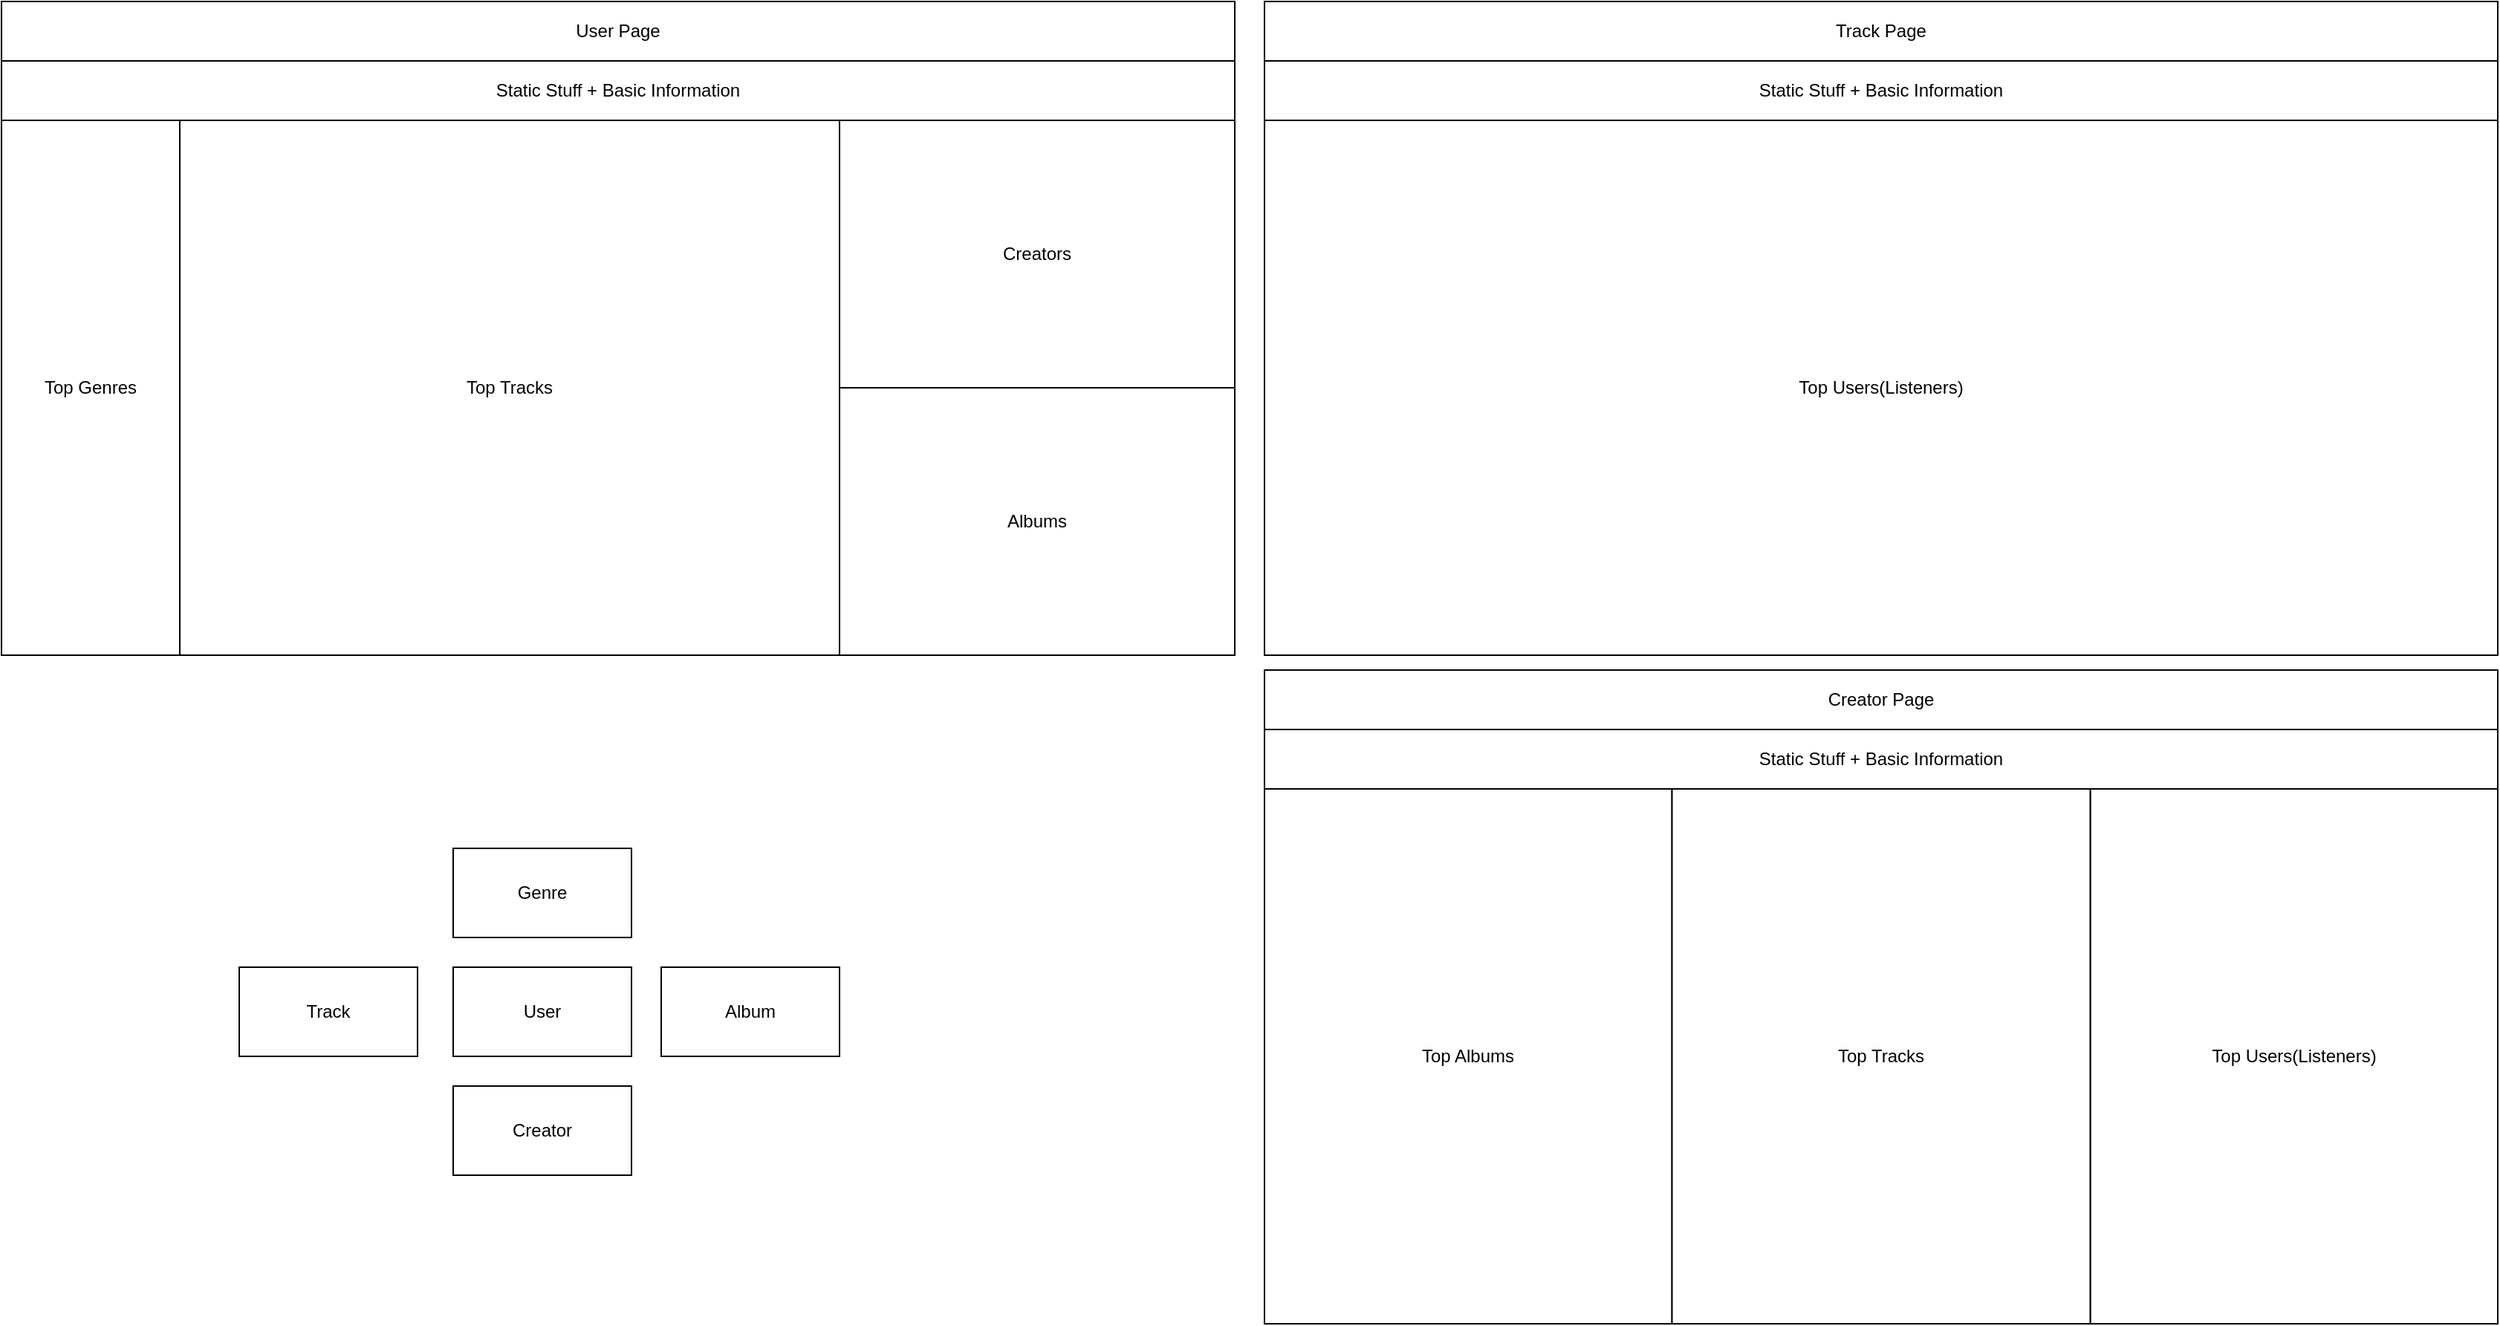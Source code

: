 <mxfile version="26.1.3">
  <diagram name="Page-1" id="Q9-1I_g1rsCJmoO4rFUp">
    <mxGraphModel dx="1687" dy="908" grid="1" gridSize="10" guides="1" tooltips="1" connect="1" arrows="1" fold="1" page="1" pageScale="1" pageWidth="827" pageHeight="1169" math="0" shadow="0">
      <root>
        <mxCell id="0" />
        <mxCell id="1" parent="0" />
        <mxCell id="uJpShLV4zQBpKt44rVRt-1" value="Track" style="rounded=0;whiteSpace=wrap;html=1;" vertex="1" parent="1">
          <mxGeometry x="160" y="650" width="120" height="60" as="geometry" />
        </mxCell>
        <mxCell id="uJpShLV4zQBpKt44rVRt-2" value="Album" style="rounded=0;whiteSpace=wrap;html=1;" vertex="1" parent="1">
          <mxGeometry x="444" y="650" width="120" height="60" as="geometry" />
        </mxCell>
        <mxCell id="uJpShLV4zQBpKt44rVRt-3" value="Creator" style="rounded=0;whiteSpace=wrap;html=1;" vertex="1" parent="1">
          <mxGeometry x="304" y="730" width="120" height="60" as="geometry" />
        </mxCell>
        <mxCell id="uJpShLV4zQBpKt44rVRt-4" value="User" style="rounded=0;whiteSpace=wrap;html=1;" vertex="1" parent="1">
          <mxGeometry x="304" y="650" width="120" height="60" as="geometry" />
        </mxCell>
        <mxCell id="uJpShLV4zQBpKt44rVRt-5" value="Genre" style="rounded=0;whiteSpace=wrap;html=1;" vertex="1" parent="1">
          <mxGeometry x="304" y="570" width="120" height="60" as="geometry" />
        </mxCell>
        <mxCell id="uJpShLV4zQBpKt44rVRt-11" value="" style="rounded=0;whiteSpace=wrap;html=1;" vertex="1" parent="1">
          <mxGeometry width="830" height="440" as="geometry" />
        </mxCell>
        <mxCell id="uJpShLV4zQBpKt44rVRt-12" value="User Page" style="rounded=0;whiteSpace=wrap;html=1;" vertex="1" parent="1">
          <mxGeometry width="830" height="40" as="geometry" />
        </mxCell>
        <mxCell id="uJpShLV4zQBpKt44rVRt-13" value="Static Stuff + Basic Information" style="rounded=0;whiteSpace=wrap;html=1;" vertex="1" parent="1">
          <mxGeometry y="40" width="830" height="40" as="geometry" />
        </mxCell>
        <mxCell id="uJpShLV4zQBpKt44rVRt-14" value="Top Tracks" style="rounded=0;whiteSpace=wrap;html=1;" vertex="1" parent="1">
          <mxGeometry x="120" y="80" width="444" height="360" as="geometry" />
        </mxCell>
        <mxCell id="uJpShLV4zQBpKt44rVRt-16" value="Albums" style="rounded=0;whiteSpace=wrap;html=1;" vertex="1" parent="1">
          <mxGeometry x="564" y="260" width="266" height="180" as="geometry" />
        </mxCell>
        <mxCell id="uJpShLV4zQBpKt44rVRt-17" value="Top Genres" style="rounded=0;whiteSpace=wrap;html=1;" vertex="1" parent="1">
          <mxGeometry y="80" width="120" height="360" as="geometry" />
        </mxCell>
        <mxCell id="uJpShLV4zQBpKt44rVRt-20" value="Creators" style="rounded=0;whiteSpace=wrap;html=1;" vertex="1" parent="1">
          <mxGeometry x="564" y="80" width="266" height="180" as="geometry" />
        </mxCell>
        <mxCell id="uJpShLV4zQBpKt44rVRt-21" value="" style="rounded=0;whiteSpace=wrap;html=1;" vertex="1" parent="1">
          <mxGeometry x="850" width="830" height="440" as="geometry" />
        </mxCell>
        <mxCell id="uJpShLV4zQBpKt44rVRt-22" value="Track Page" style="rounded=0;whiteSpace=wrap;html=1;" vertex="1" parent="1">
          <mxGeometry x="850" width="830" height="40" as="geometry" />
        </mxCell>
        <mxCell id="uJpShLV4zQBpKt44rVRt-23" value="Static Stuff + Basic Information" style="rounded=0;whiteSpace=wrap;html=1;" vertex="1" parent="1">
          <mxGeometry x="850" y="40" width="830" height="40" as="geometry" />
        </mxCell>
        <mxCell id="uJpShLV4zQBpKt44rVRt-24" value="Top Users(Listeners)" style="rounded=0;whiteSpace=wrap;html=1;" vertex="1" parent="1">
          <mxGeometry x="850" y="80" width="830" height="360" as="geometry" />
        </mxCell>
        <mxCell id="uJpShLV4zQBpKt44rVRt-28" value="" style="rounded=0;whiteSpace=wrap;html=1;" vertex="1" parent="1">
          <mxGeometry x="850" y="450" width="830" height="440" as="geometry" />
        </mxCell>
        <mxCell id="uJpShLV4zQBpKt44rVRt-29" value="Creator Page" style="rounded=0;whiteSpace=wrap;html=1;" vertex="1" parent="1">
          <mxGeometry x="850" y="450" width="830" height="40" as="geometry" />
        </mxCell>
        <mxCell id="uJpShLV4zQBpKt44rVRt-30" value="Static Stuff + Basic Information" style="rounded=0;whiteSpace=wrap;html=1;" vertex="1" parent="1">
          <mxGeometry x="850" y="490" width="830" height="40" as="geometry" />
        </mxCell>
        <mxCell id="uJpShLV4zQBpKt44rVRt-31" value="Top Tracks" style="rounded=0;whiteSpace=wrap;html=1;" vertex="1" parent="1">
          <mxGeometry x="1124.16" y="530" width="281.69" height="360" as="geometry" />
        </mxCell>
        <mxCell id="uJpShLV4zQBpKt44rVRt-39" value="Top Users(Listeners)" style="rounded=0;whiteSpace=wrap;html=1;" vertex="1" parent="1">
          <mxGeometry x="1405.85" y="530" width="274.15" height="360" as="geometry" />
        </mxCell>
        <mxCell id="uJpShLV4zQBpKt44rVRt-40" value="Top Albums" style="rounded=0;whiteSpace=wrap;html=1;" vertex="1" parent="1">
          <mxGeometry x="850.0" y="530" width="274.15" height="360" as="geometry" />
        </mxCell>
      </root>
    </mxGraphModel>
  </diagram>
</mxfile>
